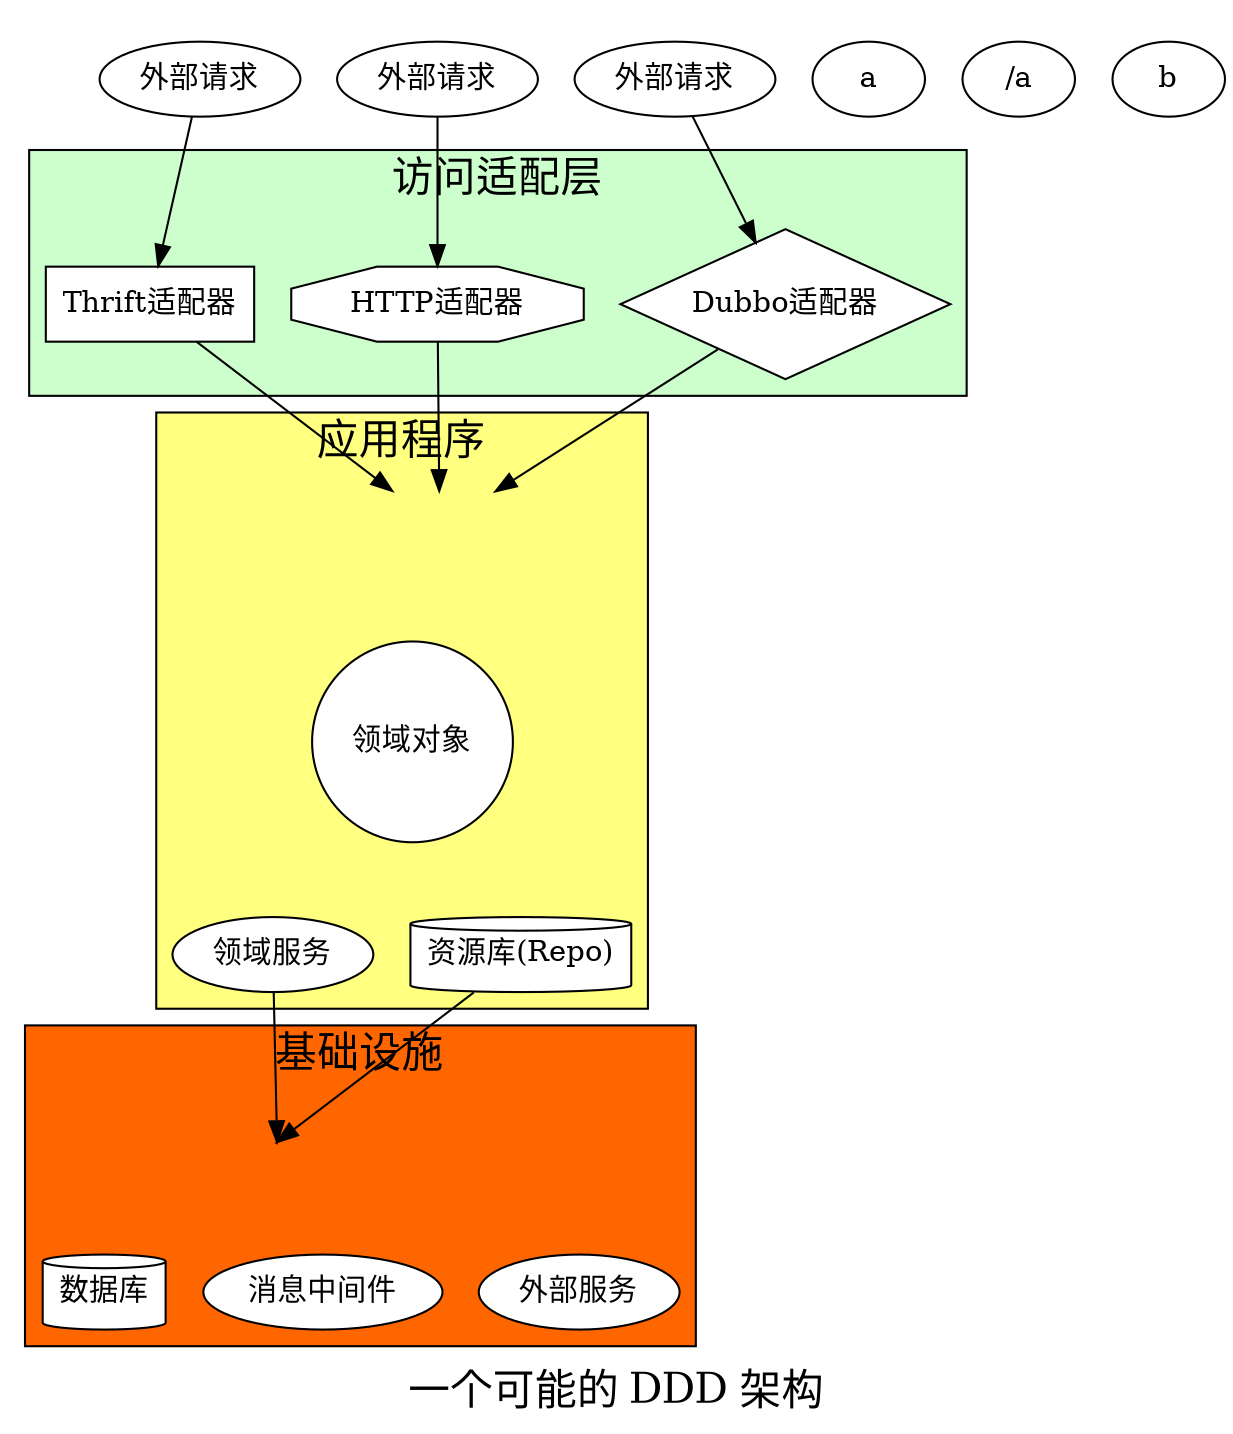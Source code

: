 digraph architecture {
    splines=false

    subgraph cluster_req {
        r1[label="外部请求"]
        r2[label="外部请求"]
        r3[label="外部请求"]
        // r1->r2->r3[style=invis]
        border=false
        color=none
    }
    subgraph cluster_entry{
        // i[style=invis;height=0;rank=source]
        // i->{a0,a1,a2}[style=invis]
        node[style="filled";fillcolor=white]
        a2[label="Thrift适配器";shape=box;width=1];
        a0[label="HTTP适配器";shape=octagon;];
        a1[label="Dubbo适配器";shape=diamond;height=1];
        {a0,a1,a2}[rank=same];
        fontsize=20;
        label="访问适配层";
        style=filled;
        fillcolor="#ccffcc";   
        compound=true;
    }

    {a0,a1,a2}->entry[ltail=cluster_entry,lhead=cluster_domain]
    subgraph cluster_domain{
        node[style=filled;fillcolor=white]
        edge[color=blue];

        entry[label="应用程序";style="filled,invis";shape=hexagon;fillcolor="#66ccff";rank=source]
        o[label="领域对象";shape=circle]
        repo[label="资源库(Repo)";shape=cylinder];
        d_ser[label="领域服务"];

        edge[style="invis"]
        entry->repo
        entry->repo
        entry->o
        entry->o
        entry->d_ser
        entry->d_ser
        labelloc=t;
        
        label="应用程序";
        fontsize=20;
        style=filled;
        fillcolor="#ffff80";
        out[style=invisible;rank=min]
        compound=true;
    }

    edge[head=invis;headport=w]
    d_ser->in
    repo->in
    edge[headport=none]
    subgraph cluster_infr{
        in[style=invisible;rank=same;height=0;width=0]
        node[style=filled;fillcolor=white]
        db[label="数据库";shape=cylinder]
        mq[label="消息中间件"]
        ex_ser[label="外部服务"];
        edge[style=invis];
        _r[style=invis;]
        
        in->db,mq,ex_ser
        
        fontsize=20;
        label="基础设施";
        style=filled;
        compound=true;
        fillcolor="#ff6600";
    }


    r1->a0
    r2->a1
    r3->a2
    {r1,r2,r3}[rank=min]
    a1->o[style=invis]
    o->repo[style=invis]
    o->d_ser[style=invis]
    fontsize=20;
    label="一个可能的 DDD 架构";


    {<a>a:1</a>;b;}
}
